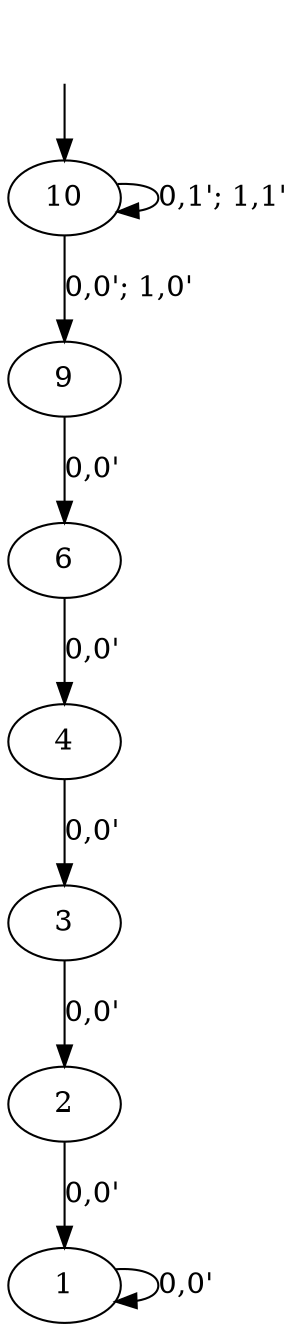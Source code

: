 digraph MemoryTransitions {
    "initial" [label="", style=invis, width=0];
    "initial" -> "10";
    "1" -> "1" [label="0,0'"];
    "2" -> "1" [label="0,0'"];
    "3" -> "2" [label="0,0'"];
    "4" -> "3" [label="0,0'"];
    "6" -> "4" [label="0,0'"];
    "9" -> "6" [label="0,0'"];
    "10" -> "9" [label="0,0'; 1,0'"];
    "10" -> "10" [label="0,1'; 1,1'"];
}
